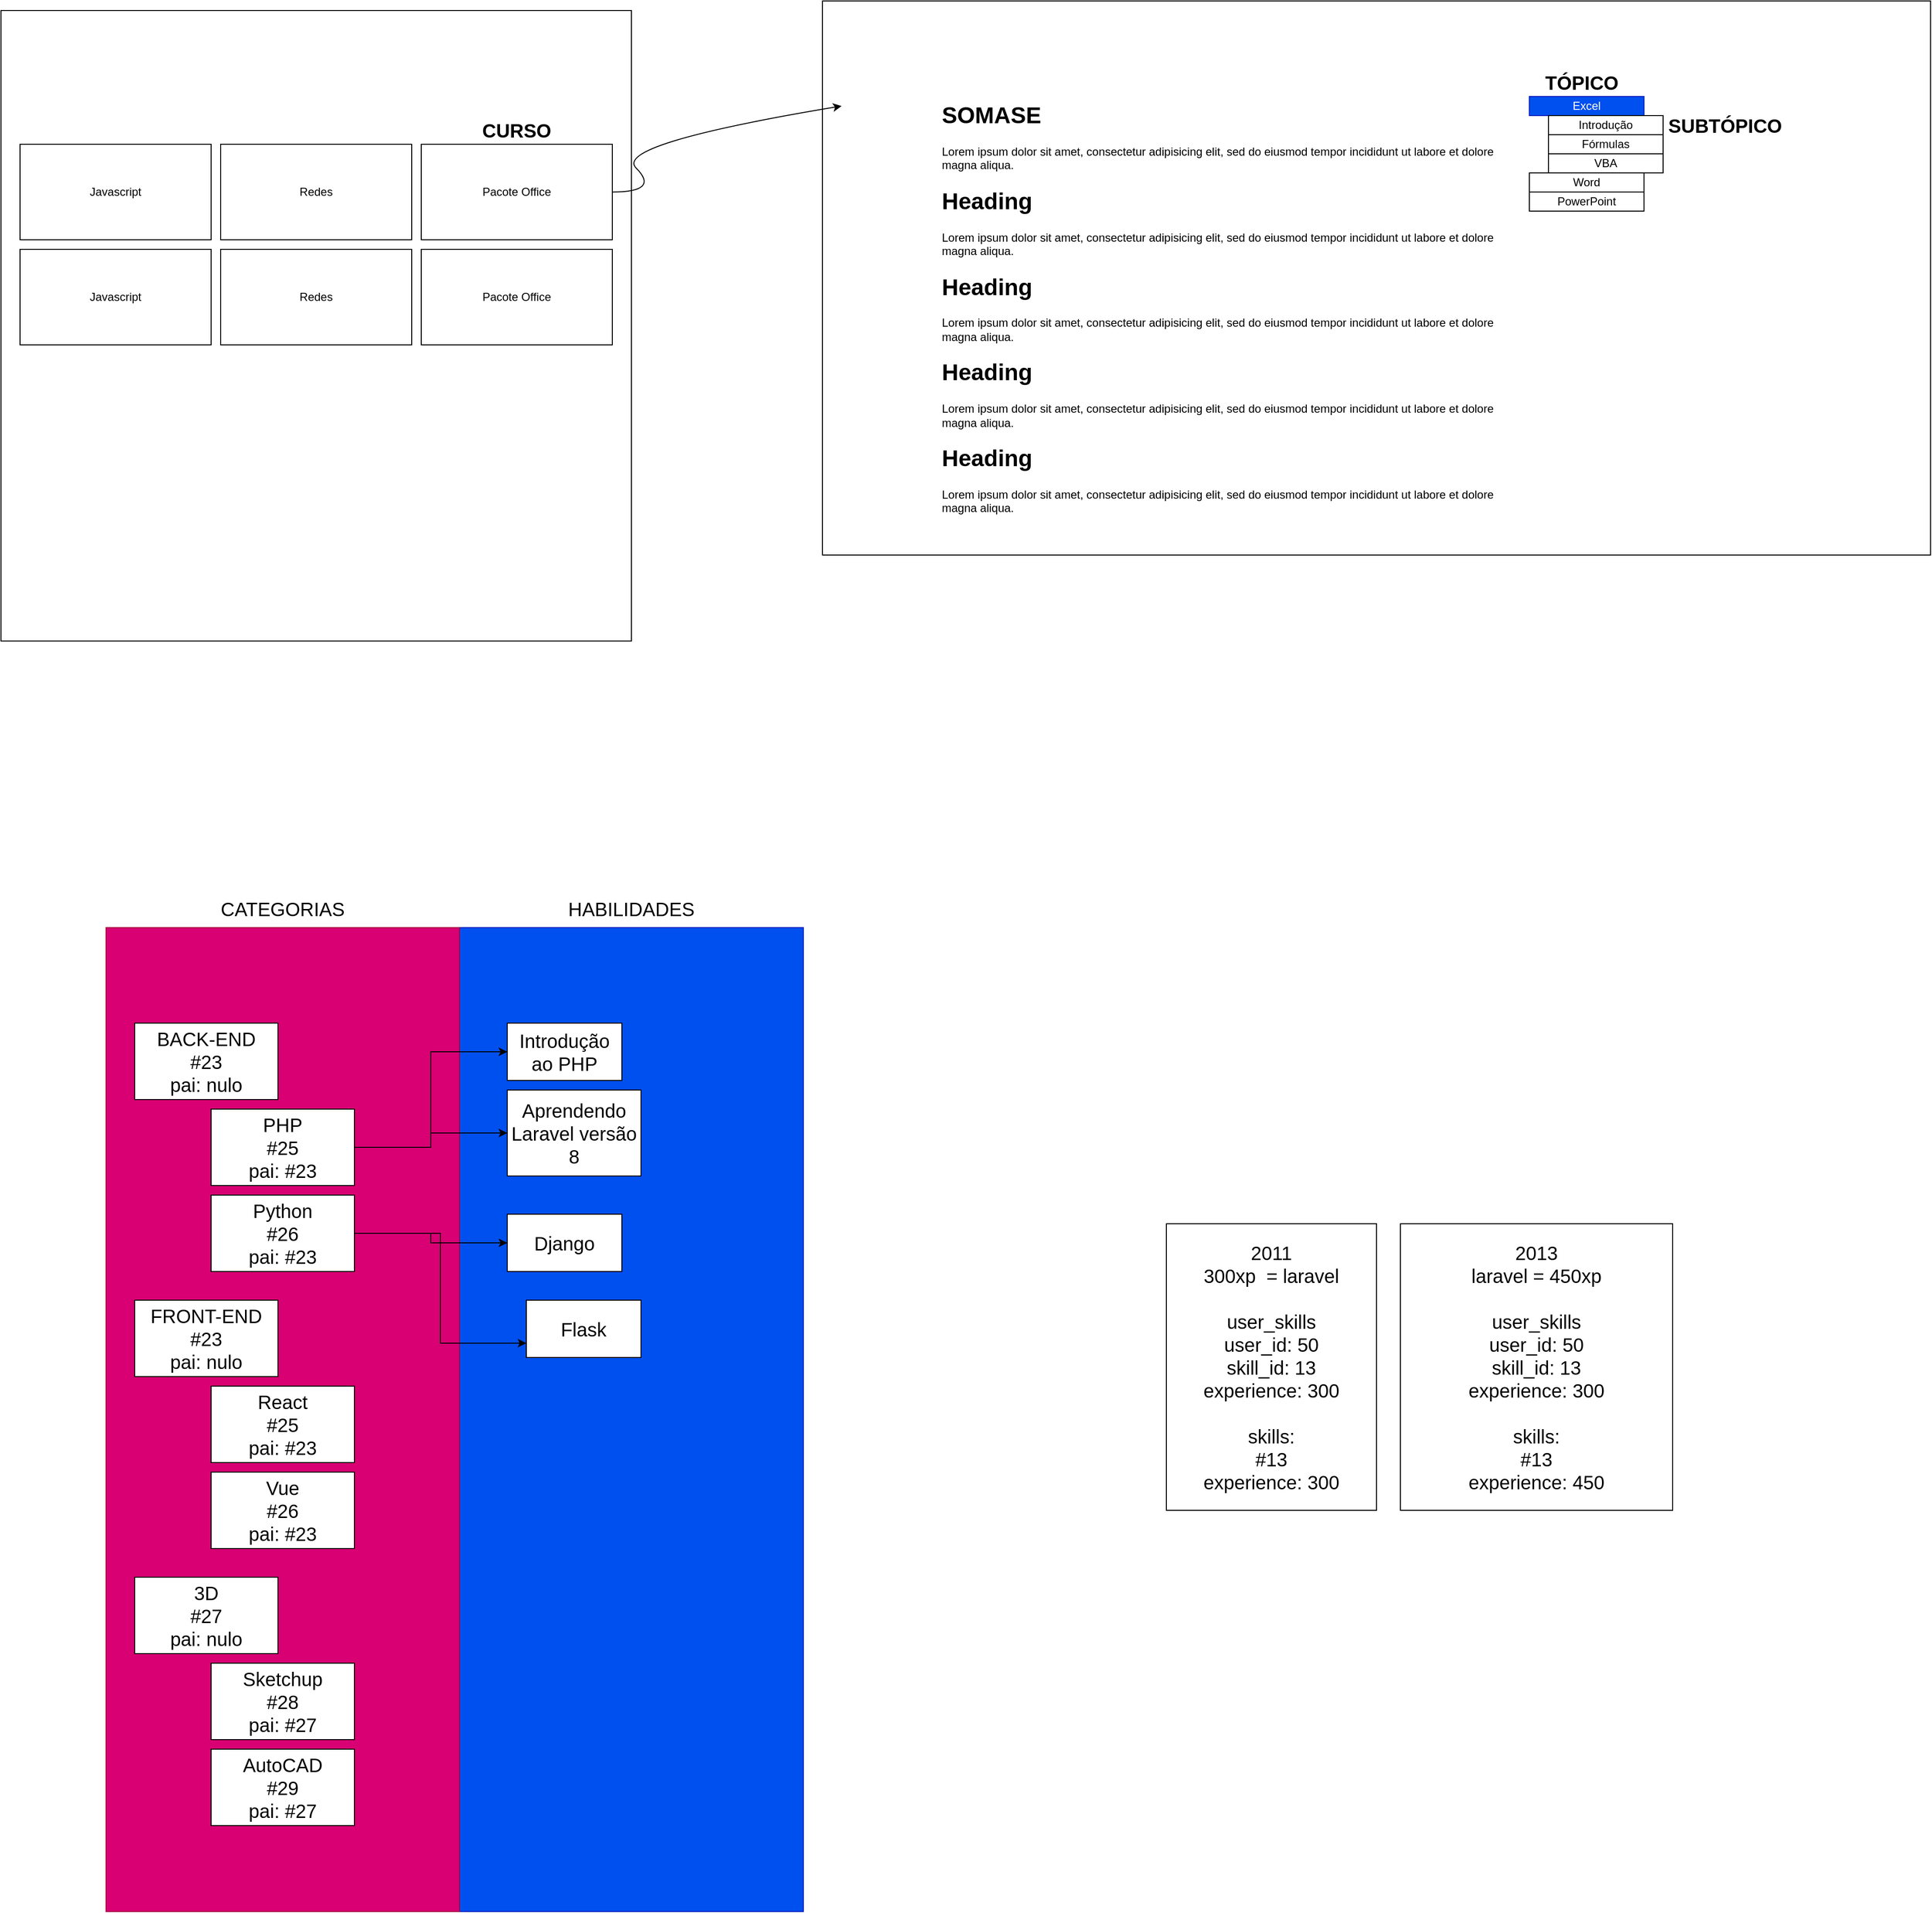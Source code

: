 <mxfile version="14.6.11" type="github">
  <diagram id="RyvC9qCQuO61ZQI9DQlt" name="Page-1">
    <mxGraphModel dx="1422" dy="832" grid="1" gridSize="10" guides="1" tooltips="1" connect="1" arrows="1" fold="1" page="1" pageScale="1" pageWidth="850" pageHeight="1100" math="0" shadow="0">
      <root>
        <mxCell id="0" />
        <mxCell id="1" parent="0" />
        <mxCell id="K70cBAcLYOPksNy-20pc-40" value="" style="rounded=0;whiteSpace=wrap;html=1;fontSize=20;fillColor=#0050ef;strokeColor=#001DBC;fontColor=#ffffff;" vertex="1" parent="1">
          <mxGeometry x="570" y="1170" width="360" height="1030" as="geometry" />
        </mxCell>
        <mxCell id="K70cBAcLYOPksNy-20pc-9" value="" style="rounded=0;whiteSpace=wrap;html=1;" vertex="1" parent="1">
          <mxGeometry x="950" y="200" width="1160" height="580" as="geometry" />
        </mxCell>
        <mxCell id="K70cBAcLYOPksNy-20pc-1" value="" style="whiteSpace=wrap;html=1;aspect=fixed;" vertex="1" parent="1">
          <mxGeometry x="90" y="210" width="660" height="660" as="geometry" />
        </mxCell>
        <mxCell id="K70cBAcLYOPksNy-20pc-2" value="Javascript" style="rounded=0;whiteSpace=wrap;html=1;" vertex="1" parent="1">
          <mxGeometry x="110" y="350" width="200" height="100" as="geometry" />
        </mxCell>
        <mxCell id="K70cBAcLYOPksNy-20pc-3" value="Redes" style="rounded=0;whiteSpace=wrap;html=1;" vertex="1" parent="1">
          <mxGeometry x="320" y="350" width="200" height="100" as="geometry" />
        </mxCell>
        <mxCell id="K70cBAcLYOPksNy-20pc-4" value="Pacote Office" style="rounded=0;whiteSpace=wrap;html=1;" vertex="1" parent="1">
          <mxGeometry x="530" y="350" width="200" height="100" as="geometry" />
        </mxCell>
        <mxCell id="K70cBAcLYOPksNy-20pc-5" value="Javascript" style="rounded=0;whiteSpace=wrap;html=1;" vertex="1" parent="1">
          <mxGeometry x="110" y="460" width="200" height="100" as="geometry" />
        </mxCell>
        <mxCell id="K70cBAcLYOPksNy-20pc-6" value="Redes" style="rounded=0;whiteSpace=wrap;html=1;" vertex="1" parent="1">
          <mxGeometry x="320" y="460" width="200" height="100" as="geometry" />
        </mxCell>
        <mxCell id="K70cBAcLYOPksNy-20pc-7" value="Pacote Office" style="rounded=0;whiteSpace=wrap;html=1;" vertex="1" parent="1">
          <mxGeometry x="530" y="460" width="200" height="100" as="geometry" />
        </mxCell>
        <mxCell id="K70cBAcLYOPksNy-20pc-8" value="" style="curved=1;endArrow=classic;html=1;" edge="1" parent="1">
          <mxGeometry width="50" height="50" relative="1" as="geometry">
            <mxPoint x="730" y="400" as="sourcePoint" />
            <mxPoint x="970" y="310" as="targetPoint" />
            <Array as="points">
              <mxPoint x="780" y="400" />
              <mxPoint x="730" y="350" />
            </Array>
          </mxGeometry>
        </mxCell>
        <mxCell id="K70cBAcLYOPksNy-20pc-11" value="PowerPoint" style="rounded=0;whiteSpace=wrap;html=1;" vertex="1" parent="1">
          <mxGeometry x="1690" y="400" width="120" height="20" as="geometry" />
        </mxCell>
        <mxCell id="K70cBAcLYOPksNy-20pc-13" value="Word" style="rounded=0;whiteSpace=wrap;html=1;" vertex="1" parent="1">
          <mxGeometry x="1690" y="380" width="120" height="20" as="geometry" />
        </mxCell>
        <mxCell id="K70cBAcLYOPksNy-20pc-14" value="Excel" style="rounded=0;whiteSpace=wrap;html=1;fillColor=#0050ef;strokeColor=#001DBC;fontColor=#ffffff;" vertex="1" parent="1">
          <mxGeometry x="1690" y="300" width="120" height="20" as="geometry" />
        </mxCell>
        <mxCell id="K70cBAcLYOPksNy-20pc-15" value="&lt;h1&gt;SOMASE&lt;/h1&gt;&lt;h1&gt;&lt;p style=&quot;font-size: 12px ; font-weight: 400&quot;&gt;Lorem ipsum dolor sit amet, consectetur adipisicing elit, sed do eiusmod tempor incididunt ut labore et dolore magna aliqua.&lt;/p&gt;&lt;/h1&gt;&lt;h1&gt;Heading&lt;/h1&gt;&lt;h1&gt;&lt;p style=&quot;font-size: 12px ; font-weight: 400&quot;&gt;Lorem ipsum dolor sit amet, consectetur adipisicing elit, sed do eiusmod tempor incididunt ut labore et dolore magna aliqua.&lt;/p&gt;&lt;/h1&gt;&lt;h1&gt;Heading&lt;/h1&gt;&lt;h1&gt;&lt;p style=&quot;font-size: 12px ; font-weight: 400&quot;&gt;Lorem ipsum dolor sit amet, consectetur adipisicing elit, sed do eiusmod tempor incididunt ut labore et dolore magna aliqua.&lt;/p&gt;&lt;/h1&gt;&lt;h1&gt;Heading&lt;/h1&gt;&lt;h1&gt;&lt;p style=&quot;font-size: 12px ; font-weight: 400&quot;&gt;Lorem ipsum dolor sit amet, consectetur adipisicing elit, sed do eiusmod tempor incididunt ut labore et dolore magna aliqua.&lt;/p&gt;&lt;/h1&gt;&lt;h1&gt;Heading&lt;/h1&gt;&lt;h1&gt;&lt;p style=&quot;font-size: 12px ; font-weight: 400&quot;&gt;Lorem ipsum dolor sit amet, consectetur adipisicing elit, sed do eiusmod tempor incididunt ut labore et dolore magna aliqua.&lt;/p&gt;&lt;/h1&gt;" style="text;html=1;strokeColor=none;fillColor=none;spacing=5;spacingTop=-20;whiteSpace=wrap;overflow=hidden;rounded=0;" vertex="1" parent="1">
          <mxGeometry x="1070" y="300" width="605" height="470" as="geometry" />
        </mxCell>
        <mxCell id="K70cBAcLYOPksNy-20pc-16" value="CURSO" style="text;html=1;strokeColor=none;fillColor=none;align=center;verticalAlign=middle;whiteSpace=wrap;rounded=0;fontSize=20;fontStyle=1" vertex="1" parent="1">
          <mxGeometry x="585" y="310" width="90" height="50" as="geometry" />
        </mxCell>
        <mxCell id="K70cBAcLYOPksNy-20pc-17" value="TÓPICO" style="text;html=1;strokeColor=none;fillColor=none;align=center;verticalAlign=middle;whiteSpace=wrap;rounded=0;fontSize=20;fontStyle=1" vertex="1" parent="1">
          <mxGeometry x="1700" y="260" width="90" height="50" as="geometry" />
        </mxCell>
        <mxCell id="K70cBAcLYOPksNy-20pc-18" value="Fórmulas" style="rounded=0;whiteSpace=wrap;html=1;" vertex="1" parent="1">
          <mxGeometry x="1710" y="340" width="120" height="20" as="geometry" />
        </mxCell>
        <mxCell id="K70cBAcLYOPksNy-20pc-19" value="Introdução" style="rounded=0;whiteSpace=wrap;html=1;" vertex="1" parent="1">
          <mxGeometry x="1710" y="320" width="120" height="20" as="geometry" />
        </mxCell>
        <mxCell id="K70cBAcLYOPksNy-20pc-20" value="VBA" style="rounded=0;whiteSpace=wrap;html=1;" vertex="1" parent="1">
          <mxGeometry x="1710" y="360" width="120" height="20" as="geometry" />
        </mxCell>
        <mxCell id="K70cBAcLYOPksNy-20pc-21" value="SUBTÓPICO" style="text;html=1;strokeColor=none;fillColor=none;align=center;verticalAlign=middle;whiteSpace=wrap;rounded=0;fontSize=20;fontStyle=1" vertex="1" parent="1">
          <mxGeometry x="1850" y="305" width="90" height="50" as="geometry" />
        </mxCell>
        <mxCell id="K70cBAcLYOPksNy-20pc-22" value="" style="rounded=0;whiteSpace=wrap;html=1;fontSize=20;fillColor=#d80073;strokeColor=#A50040;fontColor=#ffffff;" vertex="1" parent="1">
          <mxGeometry x="200" y="1170" width="370" height="1030" as="geometry" />
        </mxCell>
        <mxCell id="K70cBAcLYOPksNy-20pc-23" value="BACK-END&lt;br&gt;#23&lt;br&gt;pai: nulo" style="rounded=0;whiteSpace=wrap;html=1;fontSize=20;" vertex="1" parent="1">
          <mxGeometry x="230" y="1270" width="150" height="80" as="geometry" />
        </mxCell>
        <mxCell id="K70cBAcLYOPksNy-20pc-42" style="edgeStyle=orthogonalEdgeStyle;rounded=0;orthogonalLoop=1;jettySize=auto;html=1;entryX=0;entryY=0.5;entryDx=0;entryDy=0;fontSize=20;" edge="1" parent="1" source="K70cBAcLYOPksNy-20pc-24" target="K70cBAcLYOPksNy-20pc-41">
          <mxGeometry relative="1" as="geometry" />
        </mxCell>
        <mxCell id="K70cBAcLYOPksNy-20pc-44" style="edgeStyle=orthogonalEdgeStyle;rounded=0;orthogonalLoop=1;jettySize=auto;html=1;entryX=0;entryY=0.5;entryDx=0;entryDy=0;fontSize=20;" edge="1" parent="1" source="K70cBAcLYOPksNy-20pc-24" target="K70cBAcLYOPksNy-20pc-43">
          <mxGeometry relative="1" as="geometry" />
        </mxCell>
        <mxCell id="K70cBAcLYOPksNy-20pc-24" value="PHP&lt;br&gt;#25&lt;br&gt;pai: #23" style="rounded=0;whiteSpace=wrap;html=1;fontSize=20;" vertex="1" parent="1">
          <mxGeometry x="310" y="1360" width="150" height="80" as="geometry" />
        </mxCell>
        <mxCell id="K70cBAcLYOPksNy-20pc-48" style="edgeStyle=orthogonalEdgeStyle;rounded=0;orthogonalLoop=1;jettySize=auto;html=1;entryX=0;entryY=0.5;entryDx=0;entryDy=0;fontSize=20;" edge="1" parent="1" source="K70cBAcLYOPksNy-20pc-25" target="K70cBAcLYOPksNy-20pc-45">
          <mxGeometry relative="1" as="geometry" />
        </mxCell>
        <mxCell id="K70cBAcLYOPksNy-20pc-49" style="edgeStyle=orthogonalEdgeStyle;rounded=0;orthogonalLoop=1;jettySize=auto;html=1;entryX=0;entryY=0.75;entryDx=0;entryDy=0;fontSize=20;" edge="1" parent="1" source="K70cBAcLYOPksNy-20pc-25" target="K70cBAcLYOPksNy-20pc-46">
          <mxGeometry relative="1" as="geometry" />
        </mxCell>
        <mxCell id="K70cBAcLYOPksNy-20pc-25" value="Python&lt;br&gt;#26&lt;br&gt;pai: #23" style="rounded=0;whiteSpace=wrap;html=1;fontSize=20;" vertex="1" parent="1">
          <mxGeometry x="310" y="1450" width="150" height="80" as="geometry" />
        </mxCell>
        <mxCell id="K70cBAcLYOPksNy-20pc-26" value="FRONT-END&lt;br&gt;#23&lt;br&gt;pai: nulo" style="rounded=0;whiteSpace=wrap;html=1;fontSize=20;" vertex="1" parent="1">
          <mxGeometry x="230" y="1560" width="150" height="80" as="geometry" />
        </mxCell>
        <mxCell id="K70cBAcLYOPksNy-20pc-27" value="PHP&lt;br&gt;#25&lt;br&gt;pai: #23" style="rounded=0;whiteSpace=wrap;html=1;fontSize=20;" vertex="1" parent="1">
          <mxGeometry x="310" y="1650" width="150" height="80" as="geometry" />
        </mxCell>
        <mxCell id="K70cBAcLYOPksNy-20pc-28" value="Vue&lt;br&gt;#26&lt;br&gt;pai: #23" style="rounded=0;whiteSpace=wrap;html=1;fontSize=20;" vertex="1" parent="1">
          <mxGeometry x="310" y="1740" width="150" height="80" as="geometry" />
        </mxCell>
        <mxCell id="K70cBAcLYOPksNy-20pc-29" value="FRONT-END&lt;br&gt;#23&lt;br&gt;pai: nulo" style="rounded=0;whiteSpace=wrap;html=1;fontSize=20;" vertex="1" parent="1">
          <mxGeometry x="230" y="1560" width="150" height="80" as="geometry" />
        </mxCell>
        <mxCell id="K70cBAcLYOPksNy-20pc-30" value="React&lt;br&gt;#25&lt;br&gt;pai: #23" style="rounded=0;whiteSpace=wrap;html=1;fontSize=20;" vertex="1" parent="1">
          <mxGeometry x="310" y="1650" width="150" height="80" as="geometry" />
        </mxCell>
        <mxCell id="K70cBAcLYOPksNy-20pc-33" value="AutoCAD&lt;br&gt;#29&lt;br&gt;pai: #27" style="rounded=0;whiteSpace=wrap;html=1;fontSize=20;" vertex="1" parent="1">
          <mxGeometry x="310" y="2030" width="150" height="80" as="geometry" />
        </mxCell>
        <mxCell id="K70cBAcLYOPksNy-20pc-34" value="3D&lt;br&gt;#27&lt;br&gt;pai: nulo" style="rounded=0;whiteSpace=wrap;html=1;fontSize=20;" vertex="1" parent="1">
          <mxGeometry x="230" y="1850" width="150" height="80" as="geometry" />
        </mxCell>
        <mxCell id="K70cBAcLYOPksNy-20pc-35" value="Sketchup&lt;br&gt;#28&lt;br&gt;pai: #27" style="rounded=0;whiteSpace=wrap;html=1;fontSize=20;" vertex="1" parent="1">
          <mxGeometry x="310" y="1940" width="150" height="80" as="geometry" />
        </mxCell>
        <mxCell id="K70cBAcLYOPksNy-20pc-36" value="CATEGORIAS" style="text;html=1;strokeColor=none;fillColor=none;align=center;verticalAlign=middle;whiteSpace=wrap;rounded=0;fontSize=20;" vertex="1" parent="1">
          <mxGeometry x="365" y="1140" width="40" height="20" as="geometry" />
        </mxCell>
        <mxCell id="K70cBAcLYOPksNy-20pc-39" value="HABILIDADES" style="text;html=1;strokeColor=none;fillColor=none;align=center;verticalAlign=middle;whiteSpace=wrap;rounded=0;fontSize=20;" vertex="1" parent="1">
          <mxGeometry x="730" y="1140" width="40" height="20" as="geometry" />
        </mxCell>
        <mxCell id="K70cBAcLYOPksNy-20pc-41" value="Introdução ao PHP" style="rounded=0;whiteSpace=wrap;html=1;fontSize=20;" vertex="1" parent="1">
          <mxGeometry x="620" y="1270" width="120" height="60" as="geometry" />
        </mxCell>
        <mxCell id="K70cBAcLYOPksNy-20pc-43" value="Aprendendo Laravel versão 8" style="rounded=0;whiteSpace=wrap;html=1;fontSize=20;" vertex="1" parent="1">
          <mxGeometry x="620" y="1340" width="140" height="90" as="geometry" />
        </mxCell>
        <mxCell id="K70cBAcLYOPksNy-20pc-45" value="Django" style="rounded=0;whiteSpace=wrap;html=1;fontSize=20;" vertex="1" parent="1">
          <mxGeometry x="620" y="1470" width="120" height="60" as="geometry" />
        </mxCell>
        <mxCell id="K70cBAcLYOPksNy-20pc-46" value="Flask" style="rounded=0;whiteSpace=wrap;html=1;fontSize=20;" vertex="1" parent="1">
          <mxGeometry x="640" y="1560" width="120" height="60" as="geometry" />
        </mxCell>
        <mxCell id="K70cBAcLYOPksNy-20pc-50" value="2011&lt;br&gt;300xp&amp;nbsp; = laravel&lt;br&gt;&lt;br&gt;user_skills&lt;br&gt;user_id: 50&lt;br&gt;skill_id: 13&lt;br&gt;experience: 300&lt;br&gt;&lt;br&gt;skills:&lt;br&gt;#13&lt;br&gt;experience: 300" style="rounded=0;whiteSpace=wrap;html=1;fontSize=20;" vertex="1" parent="1">
          <mxGeometry x="1310" y="1480" width="220" height="300" as="geometry" />
        </mxCell>
        <mxCell id="K70cBAcLYOPksNy-20pc-52" value="2013&lt;br&gt;laravel = 450xp&lt;br&gt;&lt;br&gt;user_skills&lt;br&gt;user_id: 50&lt;br&gt;skill_id: 13&lt;br&gt;experience: 300&lt;br&gt;&lt;br&gt;skills:&lt;br&gt;#13&lt;br&gt;experience: 450" style="rounded=0;whiteSpace=wrap;html=1;fontSize=20;" vertex="1" parent="1">
          <mxGeometry x="1555" y="1480" width="285" height="300" as="geometry" />
        </mxCell>
      </root>
    </mxGraphModel>
  </diagram>
</mxfile>
